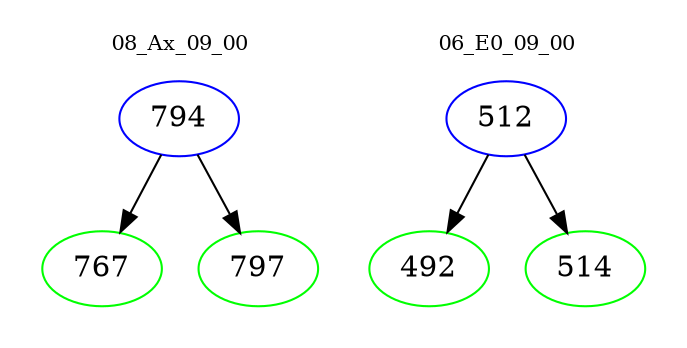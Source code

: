 digraph{
subgraph cluster_0 {
color = white
label = "08_Ax_09_00";
fontsize=10;
T0_794 [label="794", color="blue"]
T0_794 -> T0_767 [color="black"]
T0_767 [label="767", color="green"]
T0_794 -> T0_797 [color="black"]
T0_797 [label="797", color="green"]
}
subgraph cluster_1 {
color = white
label = "06_E0_09_00";
fontsize=10;
T1_512 [label="512", color="blue"]
T1_512 -> T1_492 [color="black"]
T1_492 [label="492", color="green"]
T1_512 -> T1_514 [color="black"]
T1_514 [label="514", color="green"]
}
}
